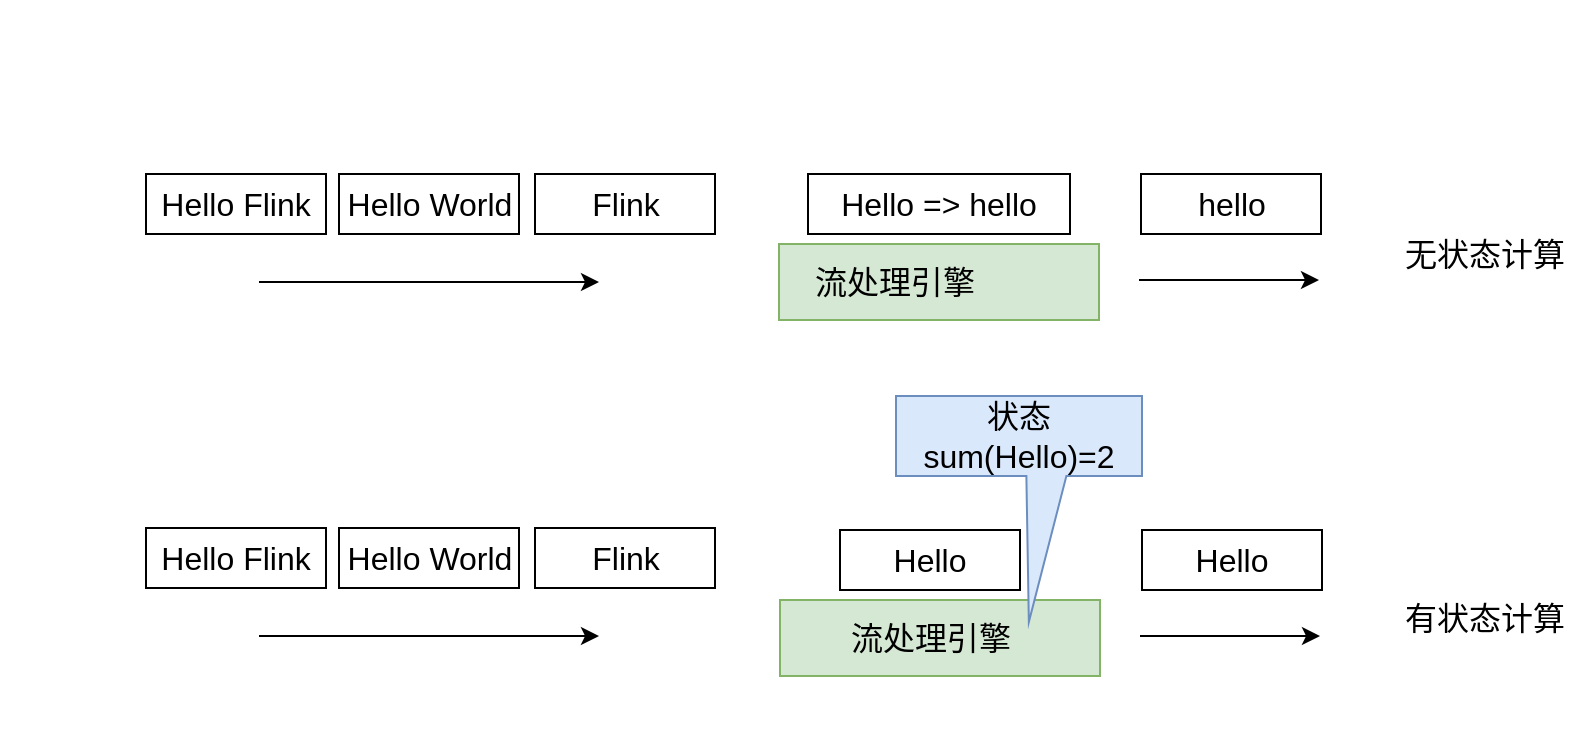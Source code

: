 <mxfile version="12.3.2" type="device" pages="1"><diagram id="4pc4OJVOyEye49JZPZNa" name="Page-1"><mxGraphModel dx="932" dy="587" grid="1" gridSize="10" guides="1" tooltips="1" connect="1" arrows="1" fold="1" page="1" pageScale="1" pageWidth="827" pageHeight="1169" math="0" shadow="0"><root><mxCell id="0"/><mxCell id="1" parent="0"/><mxCell id="fUX9Y5Lkc-ctsanNE6V_-26" value="" style="rounded=0;whiteSpace=wrap;html=1;fontSize=16;strokeColor=none;" parent="1" vertex="1"><mxGeometry x="30" width="797" height="370" as="geometry"/></mxCell><mxCell id="fUX9Y5Lkc-ctsanNE6V_-14" value="" style="rounded=0;whiteSpace=wrap;html=1;fontSize=16;fillColor=#d5e8d4;strokeColor=#82b366;" parent="1" vertex="1"><mxGeometry x="420" y="300" width="160" height="38" as="geometry"/></mxCell><mxCell id="fUX9Y5Lkc-ctsanNE6V_-20" value="流处理引擎" style="text;html=1;resizable=0;autosize=1;align=center;verticalAlign=middle;points=[];fillColor=none;strokeColor=none;rounded=0;fontSize=16;" parent="1" vertex="1"><mxGeometry x="445" y="309" width="100" height="20" as="geometry"/></mxCell><mxCell id="fUX9Y5Lkc-ctsanNE6V_-23" value="" style="endArrow=classic;html=1;" parent="1" edge="1"><mxGeometry width="50" height="50" relative="1" as="geometry"><mxPoint x="600" y="318" as="sourcePoint"/><mxPoint x="690" y="318" as="targetPoint"/></mxGeometry></mxCell><mxCell id="fUX9Y5Lkc-ctsanNE6V_-25" value="状态&lt;br&gt;sum(Hello)=2" style="shape=callout;whiteSpace=wrap;html=1;perimeter=calloutPerimeter;fontSize=16;size=73;position=0.53;position2=0.54;fillColor=#dae8fc;strokeColor=#6c8ebf;" parent="1" vertex="1"><mxGeometry x="478" y="198" width="123" height="113" as="geometry"/></mxCell><mxCell id="FseLJno4kp0Y86-hP3th-4" value="Hello" style="rounded=0;whiteSpace=wrap;html=1;fontSize=16;" parent="1" vertex="1"><mxGeometry x="450" y="265" width="90" height="30" as="geometry"/></mxCell><mxCell id="FseLJno4kp0Y86-hP3th-5" value="Hello" style="rounded=0;whiteSpace=wrap;html=1;fontSize=16;" parent="1" vertex="1"><mxGeometry x="601" y="265" width="90" height="30" as="geometry"/></mxCell><mxCell id="CRxzbnazNRSrR8lhftgq-1" value="" style="endArrow=classic;html=1;" edge="1" parent="1"><mxGeometry width="50" height="50" relative="1" as="geometry"><mxPoint x="159.5" y="141" as="sourcePoint"/><mxPoint x="329.5" y="141" as="targetPoint"/><Array as="points"><mxPoint x="249.5" y="141"/></Array></mxGeometry></mxCell><mxCell id="CRxzbnazNRSrR8lhftgq-2" value="Hello Flink" style="rounded=0;whiteSpace=wrap;html=1;fontSize=16;" vertex="1" parent="1"><mxGeometry x="103" y="87" width="90" height="30" as="geometry"/></mxCell><mxCell id="CRxzbnazNRSrR8lhftgq-6" value="" style="rounded=0;whiteSpace=wrap;html=1;fontSize=16;fillColor=#d5e8d4;strokeColor=#82b366;" vertex="1" parent="1"><mxGeometry x="419.5" y="122" width="160" height="38" as="geometry"/></mxCell><mxCell id="CRxzbnazNRSrR8lhftgq-8" value="流处理引擎" style="text;html=1;resizable=0;autosize=1;align=center;verticalAlign=middle;points=[];fillColor=none;strokeColor=none;rounded=0;fontSize=16;" vertex="1" parent="1"><mxGeometry x="427" y="131" width="100" height="20" as="geometry"/></mxCell><mxCell id="CRxzbnazNRSrR8lhftgq-10" value="" style="endArrow=classic;html=1;" edge="1" parent="1"><mxGeometry width="50" height="50" relative="1" as="geometry"><mxPoint x="599.5" y="140" as="sourcePoint"/><mxPoint x="689.5" y="140" as="targetPoint"/></mxGeometry></mxCell><mxCell id="CRxzbnazNRSrR8lhftgq-13" value="Hello World" style="rounded=0;whiteSpace=wrap;html=1;fontSize=16;" vertex="1" parent="1"><mxGeometry x="199.5" y="87" width="90" height="30" as="geometry"/></mxCell><mxCell id="CRxzbnazNRSrR8lhftgq-14" value="Flink" style="rounded=0;whiteSpace=wrap;html=1;fontSize=16;" vertex="1" parent="1"><mxGeometry x="297.5" y="87" width="90" height="30" as="geometry"/></mxCell><mxCell id="CRxzbnazNRSrR8lhftgq-15" value="Hello =&amp;gt; hello" style="rounded=0;whiteSpace=wrap;html=1;fontSize=16;" vertex="1" parent="1"><mxGeometry x="434" y="87" width="131" height="30" as="geometry"/></mxCell><mxCell id="CRxzbnazNRSrR8lhftgq-16" value="hello" style="rounded=0;whiteSpace=wrap;html=1;fontSize=16;" vertex="1" parent="1"><mxGeometry x="600.5" y="87" width="90" height="30" as="geometry"/></mxCell><mxCell id="CRxzbnazNRSrR8lhftgq-17" value="无状态计算" style="text;html=1;strokeColor=none;fillColor=none;align=center;verticalAlign=middle;whiteSpace=wrap;rounded=0;fontSize=16;" vertex="1" parent="1"><mxGeometry x="725" y="117" width="95" height="20" as="geometry"/></mxCell><mxCell id="CRxzbnazNRSrR8lhftgq-18" value="有状态计算" style="text;html=1;strokeColor=none;fillColor=none;align=center;verticalAlign=middle;whiteSpace=wrap;rounded=0;fontSize=16;" vertex="1" parent="1"><mxGeometry x="725" y="299" width="95" height="20" as="geometry"/></mxCell><mxCell id="CRxzbnazNRSrR8lhftgq-21" value="" style="endArrow=classic;html=1;" edge="1" parent="1"><mxGeometry width="50" height="50" relative="1" as="geometry"><mxPoint x="159.5" y="318" as="sourcePoint"/><mxPoint x="329.5" y="318" as="targetPoint"/><Array as="points"><mxPoint x="249.5" y="318"/></Array></mxGeometry></mxCell><mxCell id="CRxzbnazNRSrR8lhftgq-22" value="Hello Flink" style="rounded=0;whiteSpace=wrap;html=1;fontSize=16;" vertex="1" parent="1"><mxGeometry x="103" y="264" width="90" height="30" as="geometry"/></mxCell><mxCell id="CRxzbnazNRSrR8lhftgq-23" value="Hello World" style="rounded=0;whiteSpace=wrap;html=1;fontSize=16;" vertex="1" parent="1"><mxGeometry x="199.5" y="264" width="90" height="30" as="geometry"/></mxCell><mxCell id="CRxzbnazNRSrR8lhftgq-24" value="Flink" style="rounded=0;whiteSpace=wrap;html=1;fontSize=16;" vertex="1" parent="1"><mxGeometry x="297.5" y="264" width="90" height="30" as="geometry"/></mxCell></root></mxGraphModel></diagram></mxfile>